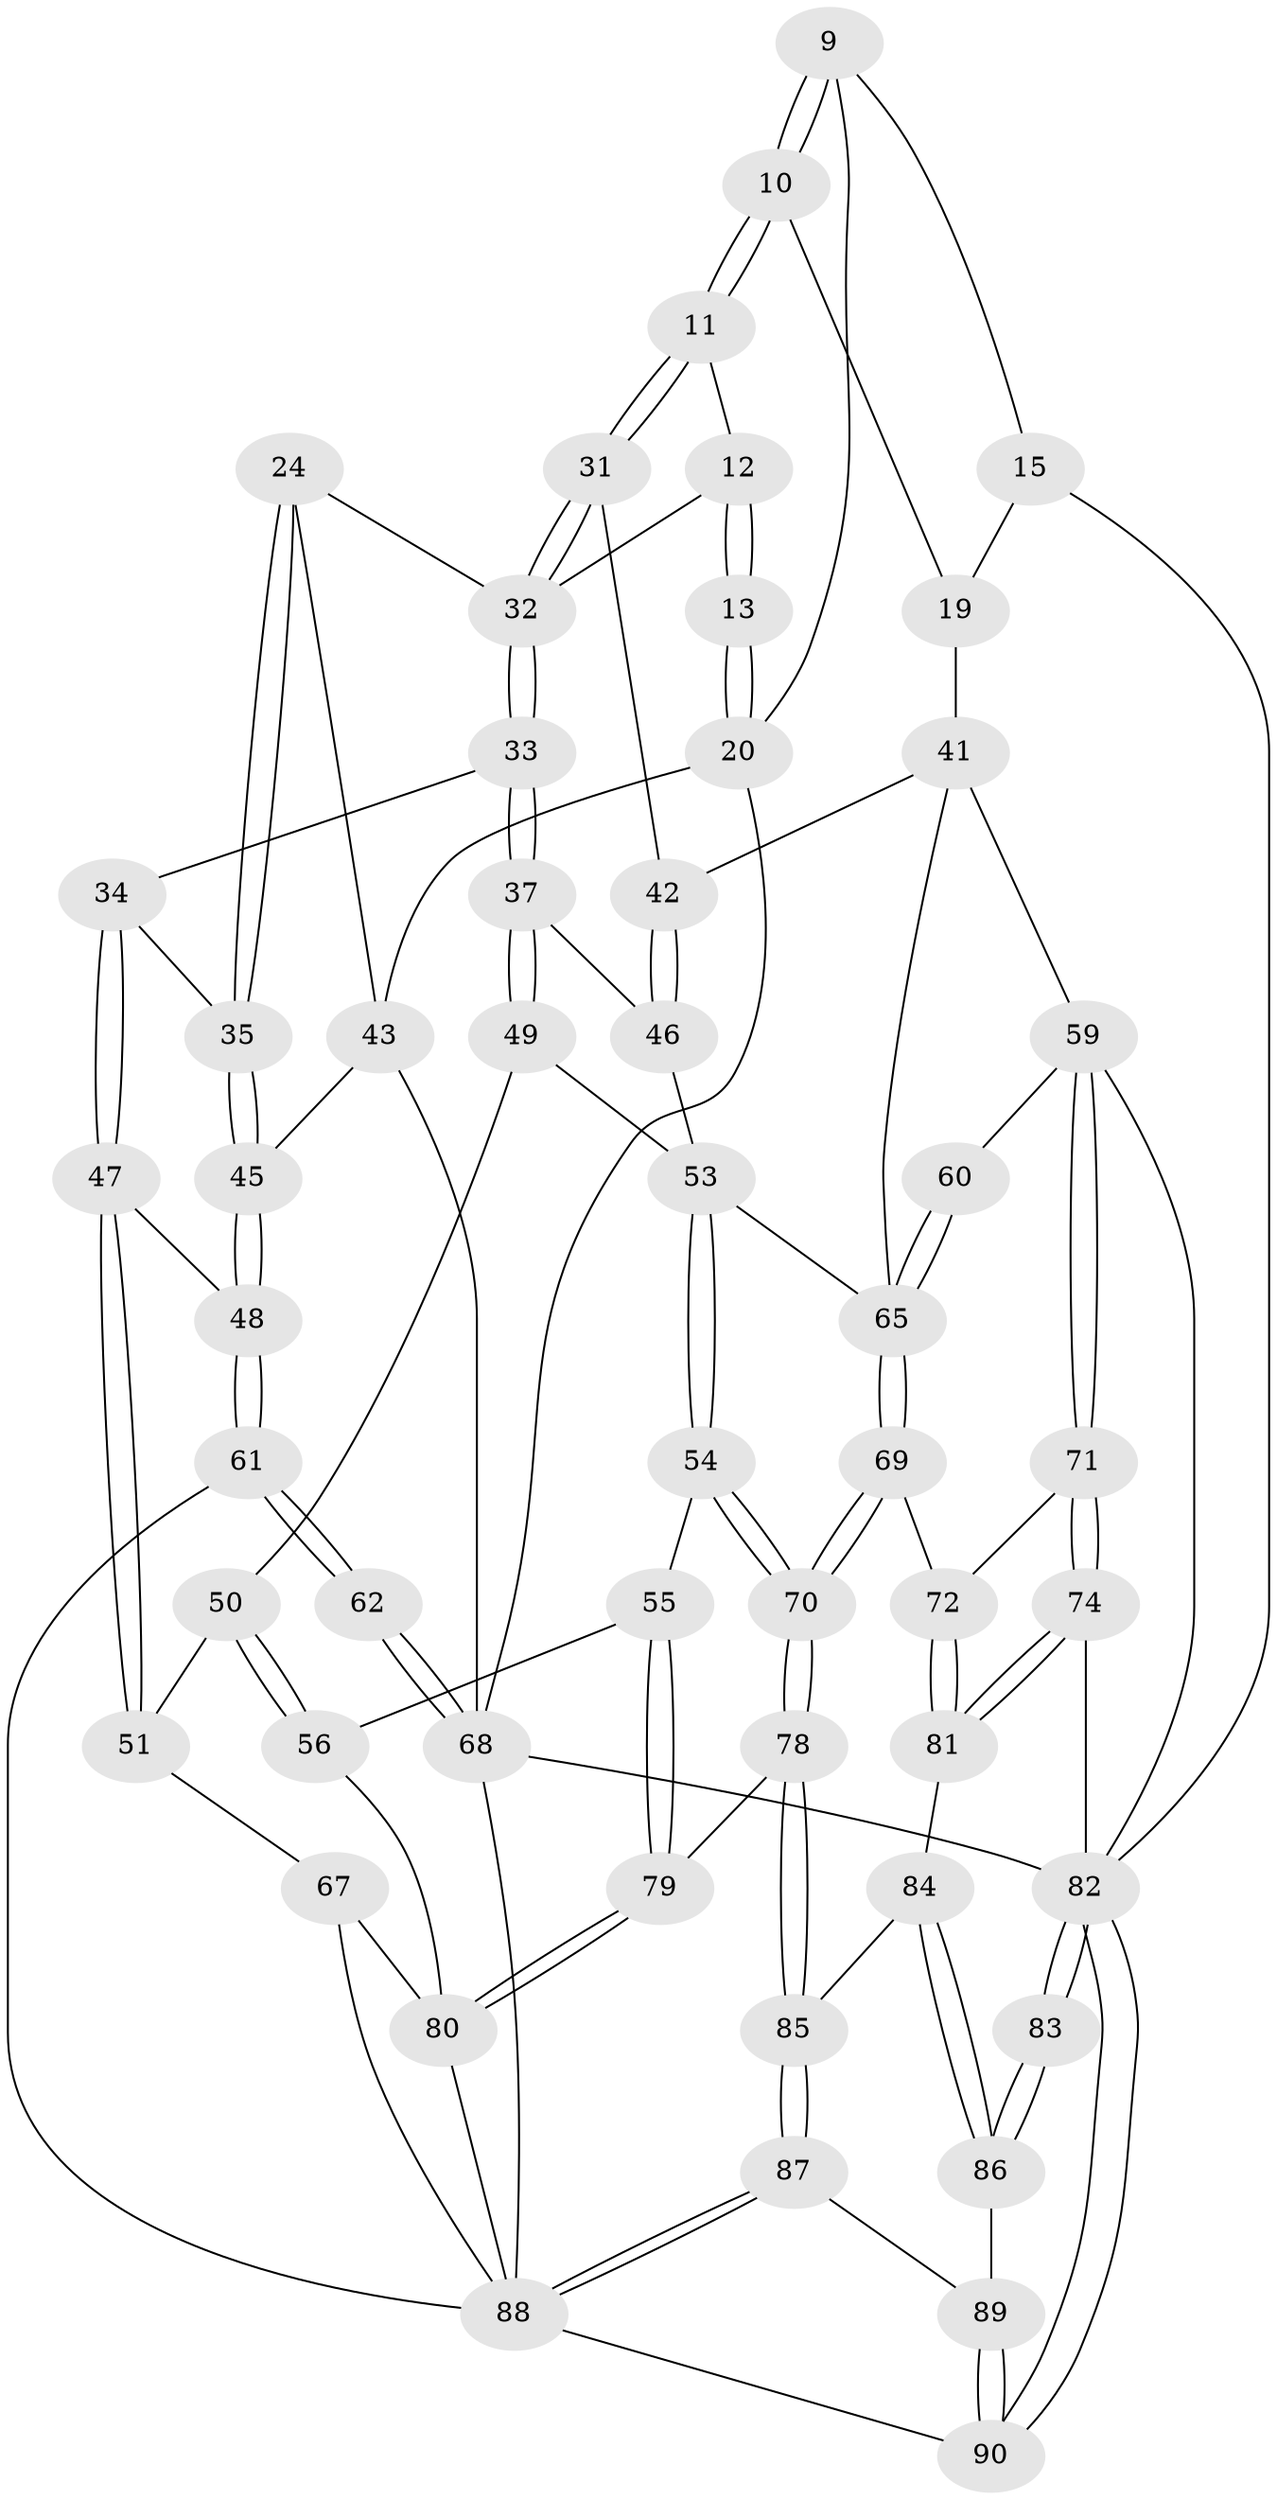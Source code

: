 // original degree distribution, {3: 0.022222222222222223, 6: 0.2222222222222222, 4: 0.24444444444444444, 5: 0.5111111111111111}
// Generated by graph-tools (version 1.1) at 2025/06/03/04/25 22:06:39]
// undirected, 54 vertices, 126 edges
graph export_dot {
graph [start="1"]
  node [color=gray90,style=filled];
  9 [pos="+0.6387947027049894+0.0025618691535389264",super="+6"];
  10 [pos="+0.5788980929693824+0.11448506130496738"];
  11 [pos="+0.5148343940801647+0.15631031797490916"];
  12 [pos="+0.28800448202986195+0.1895946871418783"];
  13 [pos="+0.26537363776855283+0.16193856213788194"];
  15 [pos="+1+0.2248173635449858",super="+8+1"];
  19 [pos="+0.6318493668363304+0.18682461376151774",super="+18"];
  20 [pos="+0.054310844213987006+0.2300977224535538",super="+4+5"];
  24 [pos="+0.23318259081384918+0.28599980970076877"];
  31 [pos="+0.5273641667191619+0.3408103475598181"];
  32 [pos="+0.36687995459389044+0.4011721319156572",super="+23"];
  33 [pos="+0.37069616584402854+0.42442005951078815"];
  34 [pos="+0.25725316449087765+0.48665399126532355"];
  35 [pos="+0.20946311099722276+0.4505788638432718"];
  37 [pos="+0.39138439477385767+0.45521263719106475"];
  41 [pos="+0.7368013292130969+0.504636327156341",super="+40+27+28"];
  42 [pos="+0.6189204802210455+0.46208617032172905",super="+30"];
  43 [pos="+0.023650508595376922+0.43520759752750604",super="+25"];
  45 [pos="+0.10541766820127658+0.5035600588515908"];
  46 [pos="+0.5618378751949723+0.5270528330765806",super="+36"];
  47 [pos="+0.26012353286668694+0.5542090524887014"];
  48 [pos="+0.11764899198296737+0.5398912612558491"];
  49 [pos="+0.3962697361901614+0.4882476794960055"];
  50 [pos="+0.39005293584506157+0.4996586291682375"];
  51 [pos="+0.26927888260996335+0.5669647736927264"];
  53 [pos="+0.5423281921567392+0.5899378266907886",super="+52"];
  54 [pos="+0.5397601557338451+0.6126302293261922"];
  55 [pos="+0.47280216000663267+0.6605714169893846"];
  56 [pos="+0.3750894638548529+0.6764066162205574"];
  59 [pos="+0.920824202237932+0.6019966851746809",super="+39"];
  60 [pos="+0.8874102132368752+0.6149868986040281"];
  61 [pos="+0.11047321414021975+0.6290193916300809"];
  62 [pos="+0+0.6617809265082673"];
  65 [pos="+0.7331789260162864+0.7029440349235301",super="+58+57"];
  67 [pos="+0.30999485000095117+0.6555983039981051",super="+63"];
  68 [pos="+0+1",super="+3+44"];
  69 [pos="+0.7209823828938507+0.7267548279292465"];
  70 [pos="+0.6975572289750299+0.7493845662486683"];
  71 [pos="+0.9094378802299703+0.7154936646302"];
  72 [pos="+0.827358229288672+0.7438299132658365"];
  74 [pos="+0.9808409703588542+0.8460647992472002"];
  78 [pos="+0.6827444542031561+0.8222819449546911"];
  79 [pos="+0.531325753909702+0.8430197033370406"];
  80 [pos="+0.2669198577006927+1",super="+66"];
  81 [pos="+0.9554277324206757+0.8512408626555377"];
  82 [pos="+1+1",super="+2+73"];
  83 [pos="+1+1"];
  84 [pos="+0.9144643250369283+0.8690970599682479"];
  85 [pos="+0.6854186957612941+0.8270985295672338"];
  86 [pos="+0.8681058081446169+0.9542489702006286"];
  87 [pos="+0.6892651495183811+0.858012997808454"];
  88 [pos="+0.33478754195807403+1",super="+77+64"];
  89 [pos="+0.7552833855742154+1"];
  90 [pos="+0.7524914230316454+1"];
  9 -- 10;
  9 -- 10;
  9 -- 15;
  9 -- 20;
  10 -- 11;
  10 -- 11;
  10 -- 19;
  11 -- 12;
  11 -- 31;
  11 -- 31;
  12 -- 13;
  12 -- 13;
  12 -- 32;
  13 -- 20 [weight=2];
  13 -- 20;
  15 -- 82 [weight=2];
  15 -- 19 [weight=2];
  19 -- 41 [weight=3];
  20 -- 68;
  20 -- 43;
  24 -- 35;
  24 -- 35;
  24 -- 43;
  24 -- 32;
  31 -- 32;
  31 -- 32;
  31 -- 42;
  32 -- 33;
  32 -- 33;
  33 -- 34;
  33 -- 37;
  33 -- 37;
  34 -- 35;
  34 -- 47;
  34 -- 47;
  35 -- 45;
  35 -- 45;
  37 -- 49;
  37 -- 49;
  37 -- 46;
  41 -- 42 [weight=2];
  41 -- 65;
  41 -- 59;
  42 -- 46 [weight=2];
  42 -- 46;
  43 -- 45;
  43 -- 68 [weight=2];
  45 -- 48;
  45 -- 48;
  46 -- 53;
  47 -- 48;
  47 -- 51;
  47 -- 51;
  48 -- 61;
  48 -- 61;
  49 -- 50;
  49 -- 53;
  50 -- 51;
  50 -- 56;
  50 -- 56;
  51 -- 67;
  53 -- 54;
  53 -- 54;
  53 -- 65;
  54 -- 55;
  54 -- 70;
  54 -- 70;
  55 -- 56;
  55 -- 79;
  55 -- 79;
  56 -- 80;
  59 -- 60;
  59 -- 71;
  59 -- 71;
  59 -- 82;
  60 -- 65 [weight=2];
  60 -- 65;
  61 -- 62;
  61 -- 62;
  61 -- 88;
  62 -- 68 [weight=2];
  62 -- 68;
  65 -- 69;
  65 -- 69;
  67 -- 88 [weight=2];
  67 -- 80;
  68 -- 82 [weight=2];
  68 -- 88;
  69 -- 70;
  69 -- 70;
  69 -- 72;
  70 -- 78;
  70 -- 78;
  71 -- 72;
  71 -- 74;
  71 -- 74;
  72 -- 81;
  72 -- 81;
  74 -- 81;
  74 -- 81;
  74 -- 82;
  78 -- 79;
  78 -- 85;
  78 -- 85;
  79 -- 80;
  79 -- 80;
  80 -- 88;
  81 -- 84;
  82 -- 83 [weight=2];
  82 -- 83;
  82 -- 90;
  82 -- 90;
  83 -- 86;
  83 -- 86;
  84 -- 85;
  84 -- 86;
  84 -- 86;
  85 -- 87;
  85 -- 87;
  86 -- 89;
  87 -- 88;
  87 -- 88;
  87 -- 89;
  88 -- 90;
  89 -- 90;
  89 -- 90;
}
